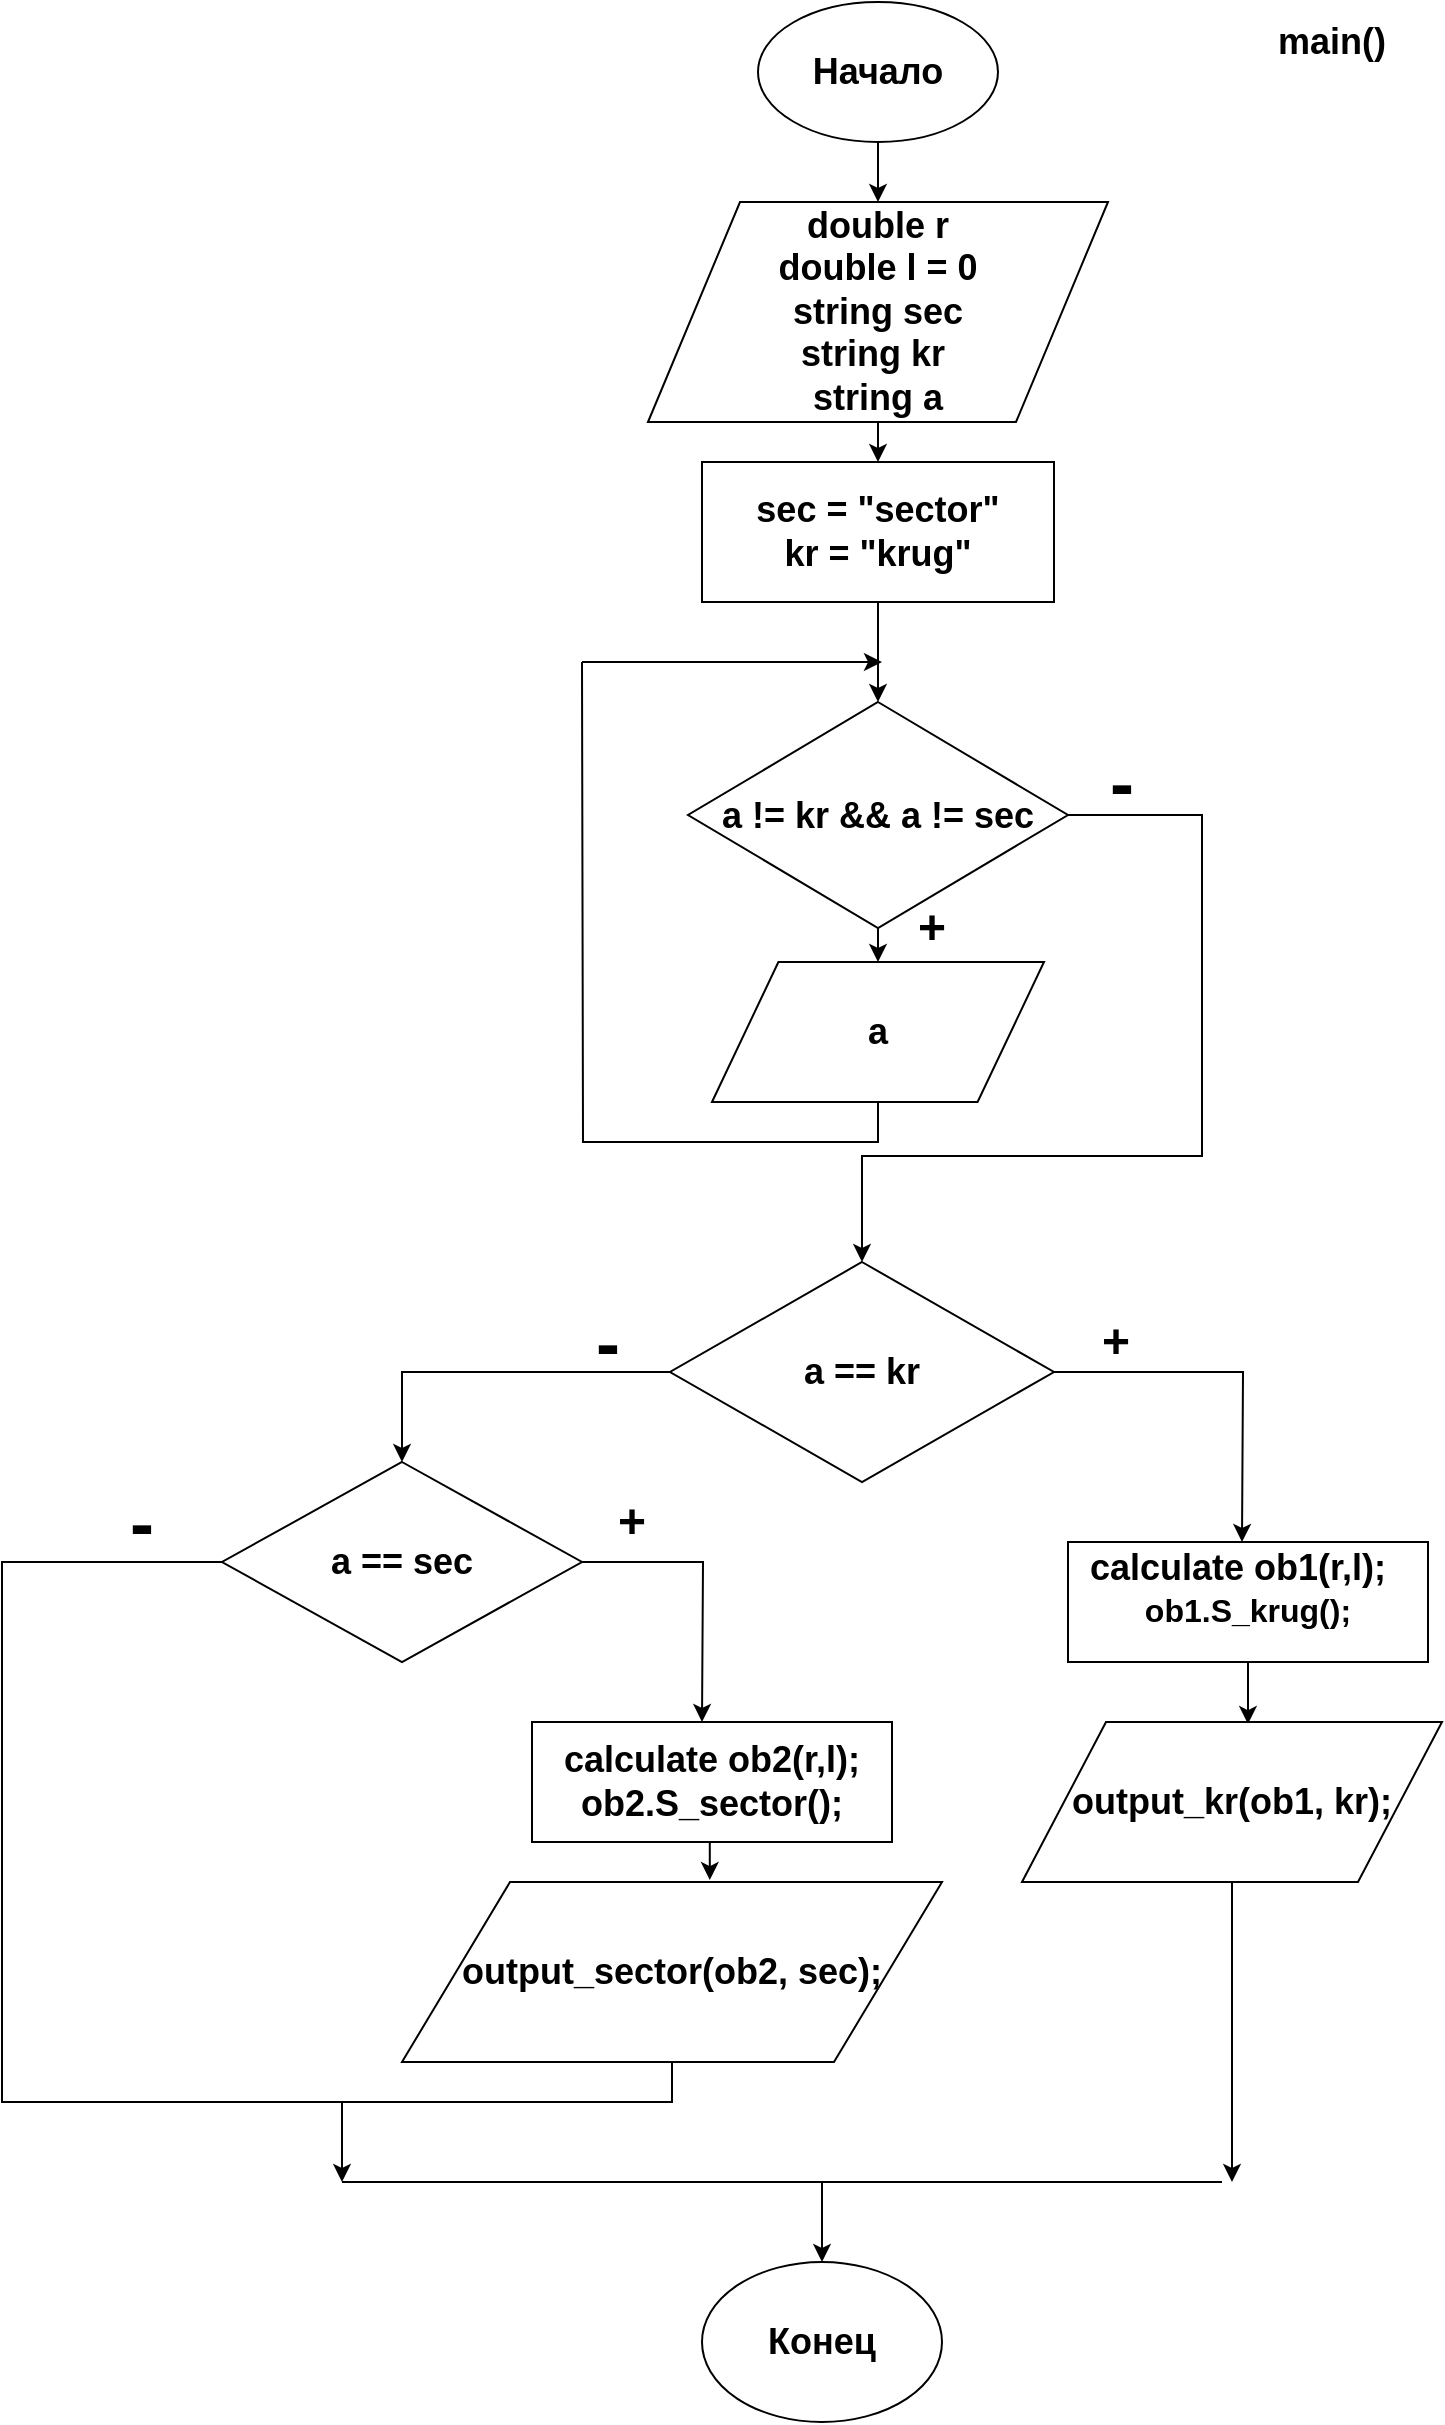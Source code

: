 <mxfile version="12.1.1" type="device" pages="1"><diagram id="1P5eCRn8qfFGCcSH9K9t" name="Page-1"><mxGraphModel dx="1422" dy="713" grid="1" gridSize="10" guides="1" tooltips="1" connect="1" arrows="1" fold="1" page="1" pageScale="1" pageWidth="1169" pageHeight="827" math="0" shadow="0"><root><mxCell id="0"/><mxCell id="1" parent="0"/><mxCell id="r3pF0LmAsdN6v6nAojxc-6" style="edgeStyle=orthogonalEdgeStyle;rounded=0;orthogonalLoop=1;jettySize=auto;html=1;exitX=0.5;exitY=1;exitDx=0;exitDy=0;" edge="1" parent="1" source="r3pF0LmAsdN6v6nAojxc-1" target="r3pF0LmAsdN6v6nAojxc-2"><mxGeometry relative="1" as="geometry"/></mxCell><mxCell id="r3pF0LmAsdN6v6nAojxc-1" value="&lt;b&gt;&lt;font style=&quot;font-size: 18px&quot;&gt;Начало&lt;/font&gt;&lt;/b&gt;" style="ellipse;whiteSpace=wrap;html=1;" vertex="1" parent="1"><mxGeometry x="528" y="20" width="120" height="70" as="geometry"/></mxCell><mxCell id="r3pF0LmAsdN6v6nAojxc-5" style="edgeStyle=orthogonalEdgeStyle;rounded=0;orthogonalLoop=1;jettySize=auto;html=1;exitX=0.5;exitY=1;exitDx=0;exitDy=0;entryX=0.5;entryY=0;entryDx=0;entryDy=0;" edge="1" parent="1" source="r3pF0LmAsdN6v6nAojxc-2" target="r3pF0LmAsdN6v6nAojxc-4"><mxGeometry relative="1" as="geometry"/></mxCell><mxCell id="r3pF0LmAsdN6v6nAojxc-2" value="&lt;font&gt;&lt;b&gt;&lt;font style=&quot;font-size: 18px&quot;&gt;double r&lt;br&gt;double l = 0&lt;br&gt;string sec&lt;br&gt;string kr&amp;nbsp;&lt;br&gt;string a&lt;/font&gt;&lt;/b&gt;&lt;br&gt;&lt;/font&gt;" style="shape=parallelogram;perimeter=parallelogramPerimeter;whiteSpace=wrap;html=1;" vertex="1" parent="1"><mxGeometry x="473" y="120" width="230" height="110" as="geometry"/></mxCell><mxCell id="r3pF0LmAsdN6v6nAojxc-9" style="edgeStyle=orthogonalEdgeStyle;rounded=0;orthogonalLoop=1;jettySize=auto;html=1;exitX=0.5;exitY=1;exitDx=0;exitDy=0;" edge="1" parent="1" source="r3pF0LmAsdN6v6nAojxc-4" target="r3pF0LmAsdN6v6nAojxc-8"><mxGeometry relative="1" as="geometry"/></mxCell><mxCell id="r3pF0LmAsdN6v6nAojxc-4" value="&lt;font style=&quot;font-size: 18px&quot;&gt;&lt;b&gt;sec = &quot;sector&quot;&lt;br&gt;kr = &quot;krug&quot;&lt;/b&gt;&lt;/font&gt;" style="rounded=0;whiteSpace=wrap;html=1;" vertex="1" parent="1"><mxGeometry x="500" y="250" width="176" height="70" as="geometry"/></mxCell><mxCell id="r3pF0LmAsdN6v6nAojxc-11" style="edgeStyle=orthogonalEdgeStyle;rounded=0;orthogonalLoop=1;jettySize=auto;html=1;exitX=0.5;exitY=1;exitDx=0;exitDy=0;entryX=0.5;entryY=0;entryDx=0;entryDy=0;" edge="1" parent="1" source="r3pF0LmAsdN6v6nAojxc-8" target="r3pF0LmAsdN6v6nAojxc-10"><mxGeometry relative="1" as="geometry"/></mxCell><mxCell id="r3pF0LmAsdN6v6nAojxc-14" style="edgeStyle=orthogonalEdgeStyle;rounded=0;orthogonalLoop=1;jettySize=auto;html=1;exitX=1;exitY=0.5;exitDx=0;exitDy=0;endArrow=classic;endFill=1;" edge="1" parent="1" source="r3pF0LmAsdN6v6nAojxc-8"><mxGeometry relative="1" as="geometry"><mxPoint x="580" y="650" as="targetPoint"/><Array as="points"><mxPoint x="750" y="427"/><mxPoint x="750" y="597"/><mxPoint x="580" y="597"/></Array></mxGeometry></mxCell><mxCell id="r3pF0LmAsdN6v6nAojxc-8" value="&lt;b&gt;&lt;font style=&quot;font-size: 18px&quot;&gt;a != kr &amp;amp;&amp;amp; a != sec&lt;/font&gt;&lt;/b&gt;" style="rhombus;whiteSpace=wrap;html=1;" vertex="1" parent="1"><mxGeometry x="493" y="370" width="190" height="113" as="geometry"/></mxCell><mxCell id="r3pF0LmAsdN6v6nAojxc-12" style="edgeStyle=orthogonalEdgeStyle;rounded=0;orthogonalLoop=1;jettySize=auto;html=1;exitX=0.5;exitY=1;exitDx=0;exitDy=0;endArrow=none;endFill=0;" edge="1" parent="1" source="r3pF0LmAsdN6v6nAojxc-10"><mxGeometry relative="1" as="geometry"><mxPoint x="440" y="350" as="targetPoint"/></mxGeometry></mxCell><mxCell id="r3pF0LmAsdN6v6nAojxc-10" value="&lt;b&gt;&lt;font style=&quot;font-size: 18px&quot;&gt;a&lt;/font&gt;&lt;/b&gt;" style="shape=parallelogram;perimeter=parallelogramPerimeter;whiteSpace=wrap;html=1;" vertex="1" parent="1"><mxGeometry x="505" y="500" width="166" height="70" as="geometry"/></mxCell><mxCell id="r3pF0LmAsdN6v6nAojxc-13" value="" style="endArrow=classic;html=1;" edge="1" parent="1"><mxGeometry width="50" height="50" relative="1" as="geometry"><mxPoint x="440" y="350" as="sourcePoint"/><mxPoint x="590" y="350" as="targetPoint"/></mxGeometry></mxCell><mxCell id="r3pF0LmAsdN6v6nAojxc-16" style="edgeStyle=orthogonalEdgeStyle;rounded=0;orthogonalLoop=1;jettySize=auto;html=1;exitX=1;exitY=0.5;exitDx=0;exitDy=0;endArrow=classic;endFill=1;" edge="1" parent="1" source="r3pF0LmAsdN6v6nAojxc-15"><mxGeometry relative="1" as="geometry"><mxPoint x="770" y="790" as="targetPoint"/></mxGeometry></mxCell><mxCell id="r3pF0LmAsdN6v6nAojxc-21" style="edgeStyle=orthogonalEdgeStyle;rounded=0;orthogonalLoop=1;jettySize=auto;html=1;exitX=0;exitY=0.5;exitDx=0;exitDy=0;entryX=0.5;entryY=0;entryDx=0;entryDy=0;endArrow=classic;endFill=1;" edge="1" parent="1" source="r3pF0LmAsdN6v6nAojxc-15" target="r3pF0LmAsdN6v6nAojxc-18"><mxGeometry relative="1" as="geometry"/></mxCell><mxCell id="r3pF0LmAsdN6v6nAojxc-15" value="&lt;font style=&quot;font-size: 18px&quot;&gt;&lt;b&gt;a == kr&lt;/b&gt;&lt;/font&gt;" style="rhombus;whiteSpace=wrap;html=1;" vertex="1" parent="1"><mxGeometry x="484" y="650" width="192" height="110" as="geometry"/></mxCell><mxCell id="r3pF0LmAsdN6v6nAojxc-20" style="edgeStyle=orthogonalEdgeStyle;rounded=0;orthogonalLoop=1;jettySize=auto;html=1;exitX=0.5;exitY=1;exitDx=0;exitDy=0;entryX=0.538;entryY=0.013;entryDx=0;entryDy=0;entryPerimeter=0;endArrow=classic;endFill=1;" edge="1" parent="1" source="r3pF0LmAsdN6v6nAojxc-17" target="r3pF0LmAsdN6v6nAojxc-19"><mxGeometry relative="1" as="geometry"/></mxCell><mxCell id="r3pF0LmAsdN6v6nAojxc-17" value="&lt;div&gt;&lt;font style=&quot;font-size: 18px&quot;&gt;&lt;b&gt;calculate ob1(r,l);&amp;nbsp;&amp;nbsp;&lt;/b&gt;&lt;/font&gt;&lt;/div&gt;&lt;div&gt;&lt;font size=&quot;3&quot;&gt;&lt;b&gt;ob1.S_krug();&lt;/b&gt;&lt;/font&gt;&lt;/div&gt;&lt;div&gt;&lt;br&gt;&lt;/div&gt;" style="rounded=0;whiteSpace=wrap;html=1;" vertex="1" parent="1"><mxGeometry x="683" y="790" width="180" height="60" as="geometry"/></mxCell><mxCell id="r3pF0LmAsdN6v6nAojxc-22" style="edgeStyle=orthogonalEdgeStyle;rounded=0;orthogonalLoop=1;jettySize=auto;html=1;exitX=1;exitY=0.5;exitDx=0;exitDy=0;endArrow=classic;endFill=1;" edge="1" parent="1" source="r3pF0LmAsdN6v6nAojxc-18"><mxGeometry relative="1" as="geometry"><mxPoint x="500" y="880" as="targetPoint"/></mxGeometry></mxCell><mxCell id="r3pF0LmAsdN6v6nAojxc-27" style="edgeStyle=orthogonalEdgeStyle;rounded=0;orthogonalLoop=1;jettySize=auto;html=1;exitX=0;exitY=0.5;exitDx=0;exitDy=0;entryX=0.5;entryY=1;entryDx=0;entryDy=0;endArrow=none;endFill=0;" edge="1" parent="1" source="r3pF0LmAsdN6v6nAojxc-18" target="r3pF0LmAsdN6v6nAojxc-24"><mxGeometry relative="1" as="geometry"><Array as="points"><mxPoint x="150" y="800"/><mxPoint x="150" y="1070"/><mxPoint x="485" y="1070"/></Array></mxGeometry></mxCell><mxCell id="r3pF0LmAsdN6v6nAojxc-18" value="&lt;b&gt;&lt;font style=&quot;font-size: 18px&quot;&gt;a == sec&lt;/font&gt;&lt;/b&gt;" style="rhombus;whiteSpace=wrap;html=1;" vertex="1" parent="1"><mxGeometry x="260" y="750" width="180" height="100" as="geometry"/></mxCell><mxCell id="r3pF0LmAsdN6v6nAojxc-31" style="edgeStyle=orthogonalEdgeStyle;rounded=0;orthogonalLoop=1;jettySize=auto;html=1;exitX=0.5;exitY=1;exitDx=0;exitDy=0;endArrow=classic;endFill=1;" edge="1" parent="1" source="r3pF0LmAsdN6v6nAojxc-19"><mxGeometry relative="1" as="geometry"><mxPoint x="765" y="1110" as="targetPoint"/></mxGeometry></mxCell><mxCell id="r3pF0LmAsdN6v6nAojxc-19" value="&lt;font style=&quot;font-size: 18px&quot;&gt;&lt;b&gt;output_kr(ob1, kr);&lt;/b&gt;&lt;/font&gt;" style="shape=parallelogram;perimeter=parallelogramPerimeter;whiteSpace=wrap;html=1;" vertex="1" parent="1"><mxGeometry x="660" y="880" width="210" height="80" as="geometry"/></mxCell><mxCell id="r3pF0LmAsdN6v6nAojxc-26" style="edgeStyle=orthogonalEdgeStyle;rounded=0;orthogonalLoop=1;jettySize=auto;html=1;exitX=0.5;exitY=1;exitDx=0;exitDy=0;entryX=0.57;entryY=-0.011;entryDx=0;entryDy=0;entryPerimeter=0;endArrow=classic;endFill=1;" edge="1" parent="1" source="r3pF0LmAsdN6v6nAojxc-23" target="r3pF0LmAsdN6v6nAojxc-24"><mxGeometry relative="1" as="geometry"/></mxCell><mxCell id="r3pF0LmAsdN6v6nAojxc-23" value="&lt;div&gt;&lt;div&gt;&lt;span style=&quot;font-size: 18px&quot;&gt;&lt;b&gt;calculate ob2(r,l);&lt;/b&gt;&lt;/span&gt;&lt;/div&gt;&lt;div&gt;&lt;span style=&quot;font-size: 18px&quot;&gt;&lt;b&gt;ob2.S_sector();&lt;/b&gt;&lt;/span&gt;&lt;/div&gt;&lt;/div&gt;" style="rounded=0;whiteSpace=wrap;html=1;" vertex="1" parent="1"><mxGeometry x="415" y="880" width="180" height="60" as="geometry"/></mxCell><mxCell id="r3pF0LmAsdN6v6nAojxc-24" value="&lt;span style=&quot;font-size: 18px&quot;&gt;&lt;b&gt;output_sector(ob2, sec);&lt;/b&gt;&lt;/span&gt;" style="shape=parallelogram;perimeter=parallelogramPerimeter;whiteSpace=wrap;html=1;" vertex="1" parent="1"><mxGeometry x="350" y="960" width="270" height="90" as="geometry"/></mxCell><mxCell id="r3pF0LmAsdN6v6nAojxc-29" value="" style="endArrow=classic;html=1;endFill=1;" edge="1" parent="1"><mxGeometry width="50" height="50" relative="1" as="geometry"><mxPoint x="320" y="1070" as="sourcePoint"/><mxPoint x="320" y="1110" as="targetPoint"/></mxGeometry></mxCell><mxCell id="r3pF0LmAsdN6v6nAojxc-30" value="" style="endArrow=none;html=1;" edge="1" parent="1"><mxGeometry width="50" height="50" relative="1" as="geometry"><mxPoint x="320" y="1110" as="sourcePoint"/><mxPoint x="760" y="1110" as="targetPoint"/></mxGeometry></mxCell><mxCell id="r3pF0LmAsdN6v6nAojxc-32" value="" style="endArrow=classic;html=1;" edge="1" parent="1"><mxGeometry width="50" height="50" relative="1" as="geometry"><mxPoint x="560" y="1110" as="sourcePoint"/><mxPoint x="560" y="1150" as="targetPoint"/></mxGeometry></mxCell><mxCell id="r3pF0LmAsdN6v6nAojxc-33" value="&lt;font style=&quot;font-size: 18px&quot;&gt;&lt;b&gt;Конец&lt;/b&gt;&lt;/font&gt;" style="ellipse;whiteSpace=wrap;html=1;" vertex="1" parent="1"><mxGeometry x="500" y="1150" width="120" height="80" as="geometry"/></mxCell><mxCell id="r3pF0LmAsdN6v6nAojxc-34" value="&lt;b&gt;&lt;font style=&quot;font-size: 24px&quot;&gt;+&lt;/font&gt;&lt;/b&gt;" style="text;html=1;strokeColor=none;fillColor=none;align=center;verticalAlign=middle;whiteSpace=wrap;rounded=0;" vertex="1" parent="1"><mxGeometry x="595" y="473" width="40" height="20" as="geometry"/></mxCell><mxCell id="r3pF0LmAsdN6v6nAojxc-35" value="&lt;b&gt;&lt;font style=&quot;font-size: 36px&quot;&gt;-&lt;/font&gt;&lt;/b&gt;" style="text;html=1;strokeColor=none;fillColor=none;align=center;verticalAlign=middle;whiteSpace=wrap;rounded=0;" vertex="1" parent="1"><mxGeometry x="690" y="400" width="40" height="20" as="geometry"/></mxCell><mxCell id="r3pF0LmAsdN6v6nAojxc-37" value="&lt;b&gt;&lt;font style=&quot;font-size: 36px&quot;&gt;-&lt;/font&gt;&lt;/b&gt;" style="text;html=1;strokeColor=none;fillColor=none;align=center;verticalAlign=middle;whiteSpace=wrap;rounded=0;" vertex="1" parent="1"><mxGeometry x="433" y="680" width="40" height="20" as="geometry"/></mxCell><mxCell id="r3pF0LmAsdN6v6nAojxc-38" value="&lt;b&gt;&lt;font style=&quot;font-size: 36px&quot;&gt;-&lt;/font&gt;&lt;/b&gt;" style="text;html=1;strokeColor=none;fillColor=none;align=center;verticalAlign=middle;whiteSpace=wrap;rounded=0;" vertex="1" parent="1"><mxGeometry x="200" y="770" width="40" height="20" as="geometry"/></mxCell><mxCell id="r3pF0LmAsdN6v6nAojxc-39" value="&lt;b&gt;&lt;font style=&quot;font-size: 24px&quot;&gt;+&lt;/font&gt;&lt;/b&gt;" style="text;html=1;strokeColor=none;fillColor=none;align=center;verticalAlign=middle;whiteSpace=wrap;rounded=0;" vertex="1" parent="1"><mxGeometry x="687" y="680" width="40" height="20" as="geometry"/></mxCell><mxCell id="r3pF0LmAsdN6v6nAojxc-40" value="&lt;b&gt;&lt;font style=&quot;font-size: 24px&quot;&gt;+&lt;/font&gt;&lt;/b&gt;" style="text;html=1;strokeColor=none;fillColor=none;align=center;verticalAlign=middle;whiteSpace=wrap;rounded=0;" vertex="1" parent="1"><mxGeometry x="445" y="770" width="40" height="20" as="geometry"/></mxCell><mxCell id="r3pF0LmAsdN6v6nAojxc-41" value="&lt;font style=&quot;font-size: 18px&quot;&gt;&lt;b&gt;main()&lt;/b&gt;&lt;/font&gt;" style="text;html=1;strokeColor=none;fillColor=none;align=center;verticalAlign=middle;whiteSpace=wrap;rounded=0;" vertex="1" parent="1"><mxGeometry x="780" y="30" width="70" height="20" as="geometry"/></mxCell></root></mxGraphModel></diagram></mxfile>